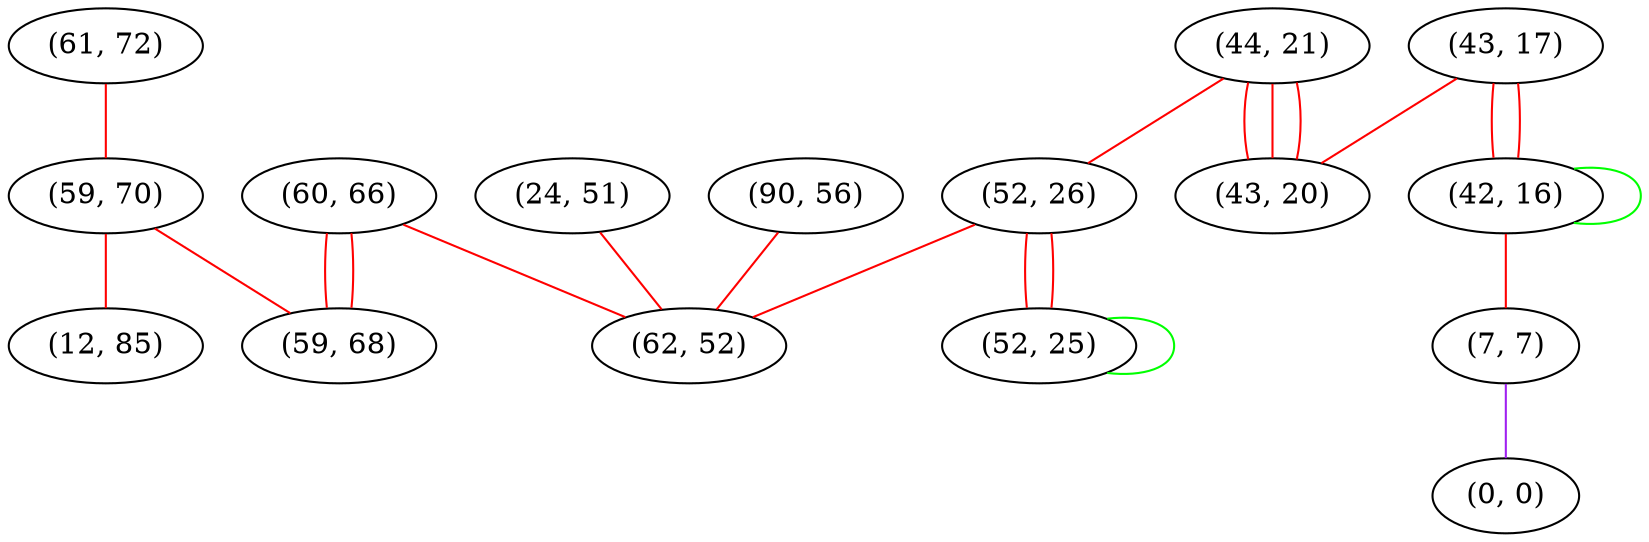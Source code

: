 graph "" {
"(44, 21)";
"(52, 26)";
"(24, 51)";
"(43, 17)";
"(52, 25)";
"(61, 72)";
"(90, 56)";
"(42, 16)";
"(7, 7)";
"(59, 70)";
"(60, 66)";
"(0, 0)";
"(43, 20)";
"(62, 52)";
"(59, 68)";
"(12, 85)";
"(44, 21)" -- "(52, 26)"  [color=red, key=0, weight=1];
"(44, 21)" -- "(43, 20)"  [color=red, key=0, weight=1];
"(44, 21)" -- "(43, 20)"  [color=red, key=1, weight=1];
"(44, 21)" -- "(43, 20)"  [color=red, key=2, weight=1];
"(52, 26)" -- "(62, 52)"  [color=red, key=0, weight=1];
"(52, 26)" -- "(52, 25)"  [color=red, key=0, weight=1];
"(52, 26)" -- "(52, 25)"  [color=red, key=1, weight=1];
"(24, 51)" -- "(62, 52)"  [color=red, key=0, weight=1];
"(43, 17)" -- "(42, 16)"  [color=red, key=0, weight=1];
"(43, 17)" -- "(42, 16)"  [color=red, key=1, weight=1];
"(43, 17)" -- "(43, 20)"  [color=red, key=0, weight=1];
"(52, 25)" -- "(52, 25)"  [color=green, key=0, weight=2];
"(61, 72)" -- "(59, 70)"  [color=red, key=0, weight=1];
"(90, 56)" -- "(62, 52)"  [color=red, key=0, weight=1];
"(42, 16)" -- "(42, 16)"  [color=green, key=0, weight=2];
"(42, 16)" -- "(7, 7)"  [color=red, key=0, weight=1];
"(7, 7)" -- "(0, 0)"  [color=purple, key=0, weight=4];
"(59, 70)" -- "(12, 85)"  [color=red, key=0, weight=1];
"(59, 70)" -- "(59, 68)"  [color=red, key=0, weight=1];
"(60, 66)" -- "(62, 52)"  [color=red, key=0, weight=1];
"(60, 66)" -- "(59, 68)"  [color=red, key=0, weight=1];
"(60, 66)" -- "(59, 68)"  [color=red, key=1, weight=1];
}
